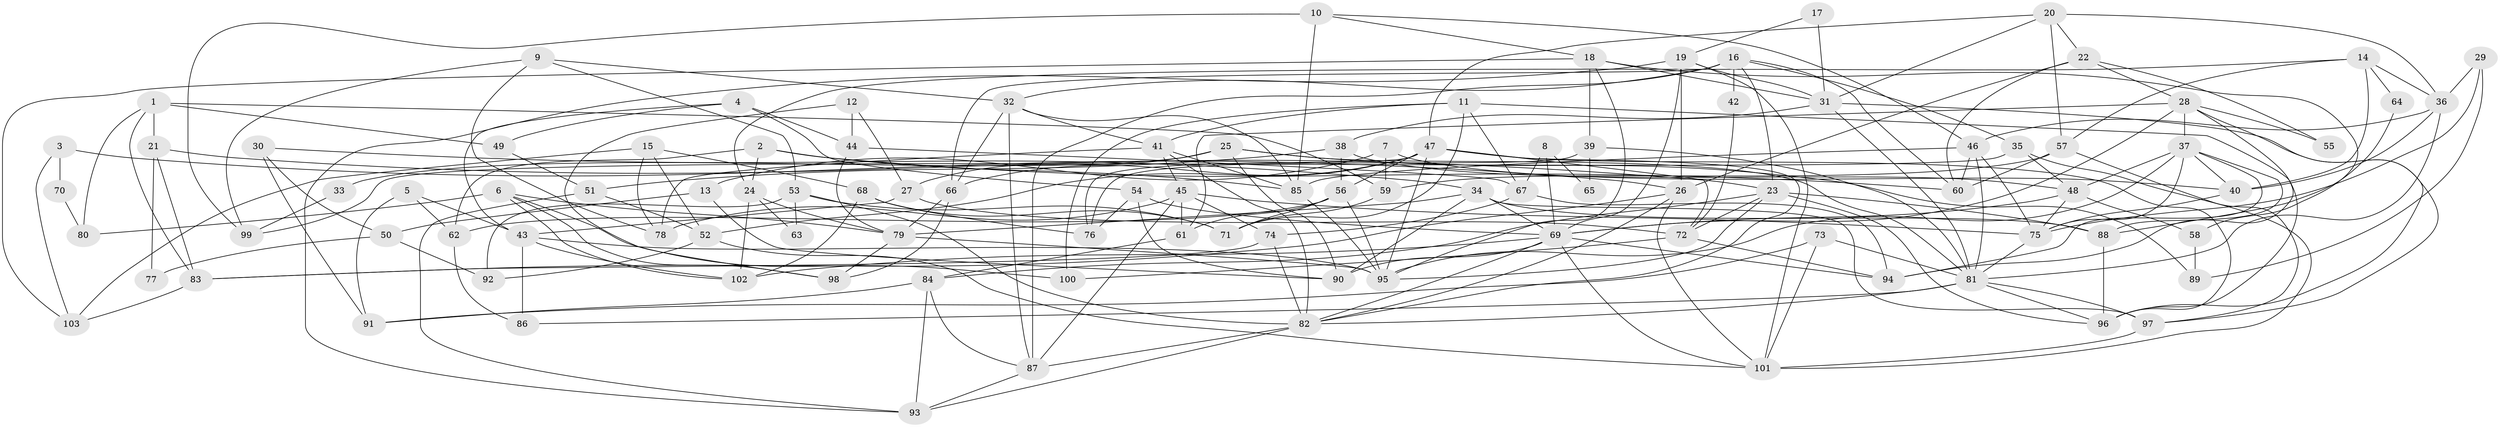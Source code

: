 // original degree distribution, {5: 0.14285714285714285, 4: 0.3129251700680272, 2: 0.11564625850340136, 3: 0.2789115646258503, 6: 0.10204081632653061, 7: 0.034013605442176874, 9: 0.006802721088435374, 8: 0.006802721088435374}
// Generated by graph-tools (version 1.1) at 2025/37/03/04/25 23:37:10]
// undirected, 103 vertices, 243 edges
graph export_dot {
  node [color=gray90,style=filled];
  1;
  2;
  3;
  4;
  5;
  6;
  7;
  8;
  9;
  10;
  11;
  12;
  13;
  14;
  15;
  16;
  17;
  18;
  19;
  20;
  21;
  22;
  23;
  24;
  25;
  26;
  27;
  28;
  29;
  30;
  31;
  32;
  33;
  34;
  35;
  36;
  37;
  38;
  39;
  40;
  41;
  42;
  43;
  44;
  45;
  46;
  47;
  48;
  49;
  50;
  51;
  52;
  53;
  54;
  55;
  56;
  57;
  58;
  59;
  60;
  61;
  62;
  63;
  64;
  65;
  66;
  67;
  68;
  69;
  70;
  71;
  72;
  73;
  74;
  75;
  76;
  77;
  78;
  79;
  80;
  81;
  82;
  83;
  84;
  85;
  86;
  87;
  88;
  89;
  90;
  91;
  92;
  93;
  94;
  95;
  96;
  97;
  98;
  99;
  100;
  101;
  102;
  103;
  1 -- 21 [weight=1.0];
  1 -- 49 [weight=1.0];
  1 -- 59 [weight=1.0];
  1 -- 80 [weight=1.0];
  1 -- 83 [weight=1.0];
  2 -- 24 [weight=1.0];
  2 -- 60 [weight=1.0];
  2 -- 62 [weight=1.0];
  2 -- 85 [weight=1.0];
  3 -- 26 [weight=1.0];
  3 -- 70 [weight=1.0];
  3 -- 103 [weight=1.0];
  4 -- 43 [weight=1.0];
  4 -- 44 [weight=1.0];
  4 -- 49 [weight=1.0];
  4 -- 54 [weight=1.0];
  5 -- 43 [weight=1.0];
  5 -- 62 [weight=1.0];
  5 -- 91 [weight=1.0];
  6 -- 79 [weight=1.0];
  6 -- 80 [weight=1.0];
  6 -- 98 [weight=1.0];
  6 -- 100 [weight=1.0];
  6 -- 102 [weight=1.0];
  7 -- 13 [weight=1.0];
  7 -- 40 [weight=1.0];
  7 -- 59 [weight=1.0];
  8 -- 65 [weight=1.0];
  8 -- 67 [weight=1.0];
  8 -- 69 [weight=1.0];
  9 -- 32 [weight=1.0];
  9 -- 53 [weight=1.0];
  9 -- 78 [weight=1.0];
  9 -- 99 [weight=1.0];
  10 -- 18 [weight=1.0];
  10 -- 46 [weight=1.0];
  10 -- 85 [weight=1.0];
  10 -- 99 [weight=1.0];
  11 -- 41 [weight=1.0];
  11 -- 67 [weight=1.0];
  11 -- 71 [weight=1.0];
  11 -- 96 [weight=1.0];
  11 -- 100 [weight=1.0];
  12 -- 27 [weight=1.0];
  12 -- 44 [weight=1.0];
  12 -- 98 [weight=1.0];
  13 -- 50 [weight=1.0];
  13 -- 90 [weight=1.0];
  14 -- 24 [weight=1.0];
  14 -- 36 [weight=1.0];
  14 -- 40 [weight=1.0];
  14 -- 57 [weight=1.0];
  14 -- 64 [weight=1.0];
  15 -- 52 [weight=1.0];
  15 -- 68 [weight=1.0];
  15 -- 78 [weight=1.0];
  15 -- 103 [weight=1.0];
  16 -- 23 [weight=2.0];
  16 -- 32 [weight=1.0];
  16 -- 35 [weight=1.0];
  16 -- 42 [weight=1.0];
  16 -- 60 [weight=1.0];
  16 -- 66 [weight=1.0];
  16 -- 87 [weight=2.0];
  17 -- 19 [weight=1.0];
  17 -- 31 [weight=1.0];
  18 -- 31 [weight=1.0];
  18 -- 39 [weight=2.0];
  18 -- 58 [weight=1.0];
  18 -- 95 [weight=1.0];
  18 -- 103 [weight=1.0];
  19 -- 26 [weight=2.0];
  19 -- 31 [weight=1.0];
  19 -- 69 [weight=1.0];
  19 -- 93 [weight=1.0];
  19 -- 101 [weight=1.0];
  20 -- 22 [weight=1.0];
  20 -- 31 [weight=1.0];
  20 -- 36 [weight=1.0];
  20 -- 47 [weight=1.0];
  20 -- 57 [weight=1.0];
  21 -- 23 [weight=1.0];
  21 -- 77 [weight=1.0];
  21 -- 83 [weight=1.0];
  22 -- 26 [weight=1.0];
  22 -- 28 [weight=1.0];
  22 -- 55 [weight=1.0];
  22 -- 60 [weight=1.0];
  23 -- 72 [weight=1.0];
  23 -- 84 [weight=1.0];
  23 -- 88 [weight=1.0];
  23 -- 95 [weight=1.0];
  23 -- 96 [weight=1.0];
  24 -- 63 [weight=1.0];
  24 -- 79 [weight=1.0];
  24 -- 102 [weight=1.0];
  25 -- 27 [weight=1.0];
  25 -- 33 [weight=1.0];
  25 -- 81 [weight=1.0];
  25 -- 89 [weight=1.0];
  25 -- 90 [weight=1.0];
  26 -- 82 [weight=1.0];
  26 -- 83 [weight=1.0];
  26 -- 101 [weight=1.0];
  27 -- 43 [weight=1.0];
  27 -- 72 [weight=1.0];
  28 -- 37 [weight=1.0];
  28 -- 55 [weight=1.0];
  28 -- 61 [weight=1.0];
  28 -- 69 [weight=1.0];
  28 -- 94 [weight=1.0];
  28 -- 96 [weight=1.0];
  29 -- 36 [weight=1.0];
  29 -- 75 [weight=1.0];
  29 -- 89 [weight=1.0];
  30 -- 34 [weight=1.0];
  30 -- 50 [weight=1.0];
  30 -- 91 [weight=1.0];
  31 -- 38 [weight=1.0];
  31 -- 81 [weight=1.0];
  31 -- 97 [weight=1.0];
  32 -- 41 [weight=1.0];
  32 -- 66 [weight=1.0];
  32 -- 85 [weight=1.0];
  32 -- 87 [weight=1.0];
  33 -- 99 [weight=1.0];
  34 -- 69 [weight=1.0];
  34 -- 79 [weight=1.0];
  34 -- 88 [weight=1.0];
  34 -- 90 [weight=1.0];
  34 -- 97 [weight=1.0];
  35 -- 48 [weight=1.0];
  35 -- 99 [weight=1.0];
  35 -- 101 [weight=1.0];
  36 -- 40 [weight=1.0];
  36 -- 46 [weight=1.0];
  36 -- 81 [weight=1.0];
  37 -- 40 [weight=1.0];
  37 -- 48 [weight=1.0];
  37 -- 75 [weight=1.0];
  37 -- 88 [weight=1.0];
  37 -- 94 [weight=1.0];
  37 -- 95 [weight=1.0];
  38 -- 48 [weight=1.0];
  38 -- 51 [weight=1.0];
  38 -- 56 [weight=1.0];
  39 -- 65 [weight=1.0];
  39 -- 76 [weight=1.0];
  39 -- 81 [weight=1.0];
  40 -- 75 [weight=1.0];
  41 -- 45 [weight=1.0];
  41 -- 78 [weight=1.0];
  41 -- 82 [weight=1.0];
  41 -- 85 [weight=1.0];
  42 -- 72 [weight=1.0];
  43 -- 86 [weight=1.0];
  43 -- 95 [weight=1.0];
  43 -- 102 [weight=1.0];
  44 -- 67 [weight=1.0];
  44 -- 79 [weight=1.0];
  45 -- 61 [weight=1.0];
  45 -- 74 [weight=1.0];
  45 -- 75 [weight=1.0];
  45 -- 78 [weight=1.0];
  45 -- 87 [weight=1.0];
  46 -- 60 [weight=1.0];
  46 -- 75 [weight=1.0];
  46 -- 81 [weight=1.0];
  46 -- 85 [weight=1.0];
  47 -- 52 [weight=1.0];
  47 -- 56 [weight=1.0];
  47 -- 66 [weight=1.0];
  47 -- 72 [weight=1.0];
  47 -- 76 [weight=1.0];
  47 -- 82 [weight=1.0];
  47 -- 95 [weight=1.0];
  47 -- 96 [weight=1.0];
  48 -- 58 [weight=1.0];
  48 -- 69 [weight=1.0];
  48 -- 75 [weight=1.0];
  49 -- 51 [weight=1.0];
  50 -- 77 [weight=1.0];
  50 -- 92 [weight=1.0];
  51 -- 52 [weight=1.0];
  51 -- 93 [weight=1.0];
  52 -- 92 [weight=1.0];
  52 -- 101 [weight=1.0];
  53 -- 63 [weight=1.0];
  53 -- 71 [weight=1.0];
  53 -- 82 [weight=1.0];
  53 -- 92 [weight=1.0];
  54 -- 69 [weight=1.0];
  54 -- 76 [weight=1.0];
  54 -- 90 [weight=1.0];
  56 -- 61 [weight=1.0];
  56 -- 62 [weight=1.0];
  56 -- 71 [weight=1.0];
  56 -- 95 [weight=1.0];
  57 -- 59 [weight=1.0];
  57 -- 60 [weight=2.0];
  57 -- 97 [weight=1.0];
  58 -- 89 [weight=1.0];
  59 -- 71 [weight=1.0];
  61 -- 84 [weight=1.0];
  62 -- 86 [weight=1.0];
  64 -- 88 [weight=1.0];
  66 -- 79 [weight=1.0];
  66 -- 98 [weight=1.0];
  67 -- 74 [weight=1.0];
  67 -- 94 [weight=1.0];
  68 -- 71 [weight=1.0];
  68 -- 76 [weight=1.0];
  68 -- 102 [weight=1.0];
  69 -- 82 [weight=1.0];
  69 -- 90 [weight=1.0];
  69 -- 94 [weight=1.0];
  69 -- 101 [weight=1.0];
  69 -- 102 [weight=1.0];
  70 -- 80 [weight=1.0];
  72 -- 94 [weight=1.0];
  72 -- 100 [weight=1.0];
  73 -- 81 [weight=1.0];
  73 -- 91 [weight=1.0];
  73 -- 101 [weight=1.0];
  74 -- 82 [weight=1.0];
  74 -- 83 [weight=1.0];
  75 -- 81 [weight=1.0];
  79 -- 95 [weight=2.0];
  79 -- 98 [weight=1.0];
  81 -- 82 [weight=1.0];
  81 -- 86 [weight=1.0];
  81 -- 96 [weight=1.0];
  81 -- 97 [weight=1.0];
  82 -- 87 [weight=1.0];
  82 -- 93 [weight=1.0];
  83 -- 103 [weight=1.0];
  84 -- 87 [weight=1.0];
  84 -- 91 [weight=1.0];
  84 -- 93 [weight=1.0];
  85 -- 95 [weight=1.0];
  87 -- 93 [weight=1.0];
  88 -- 96 [weight=1.0];
  97 -- 101 [weight=1.0];
}
